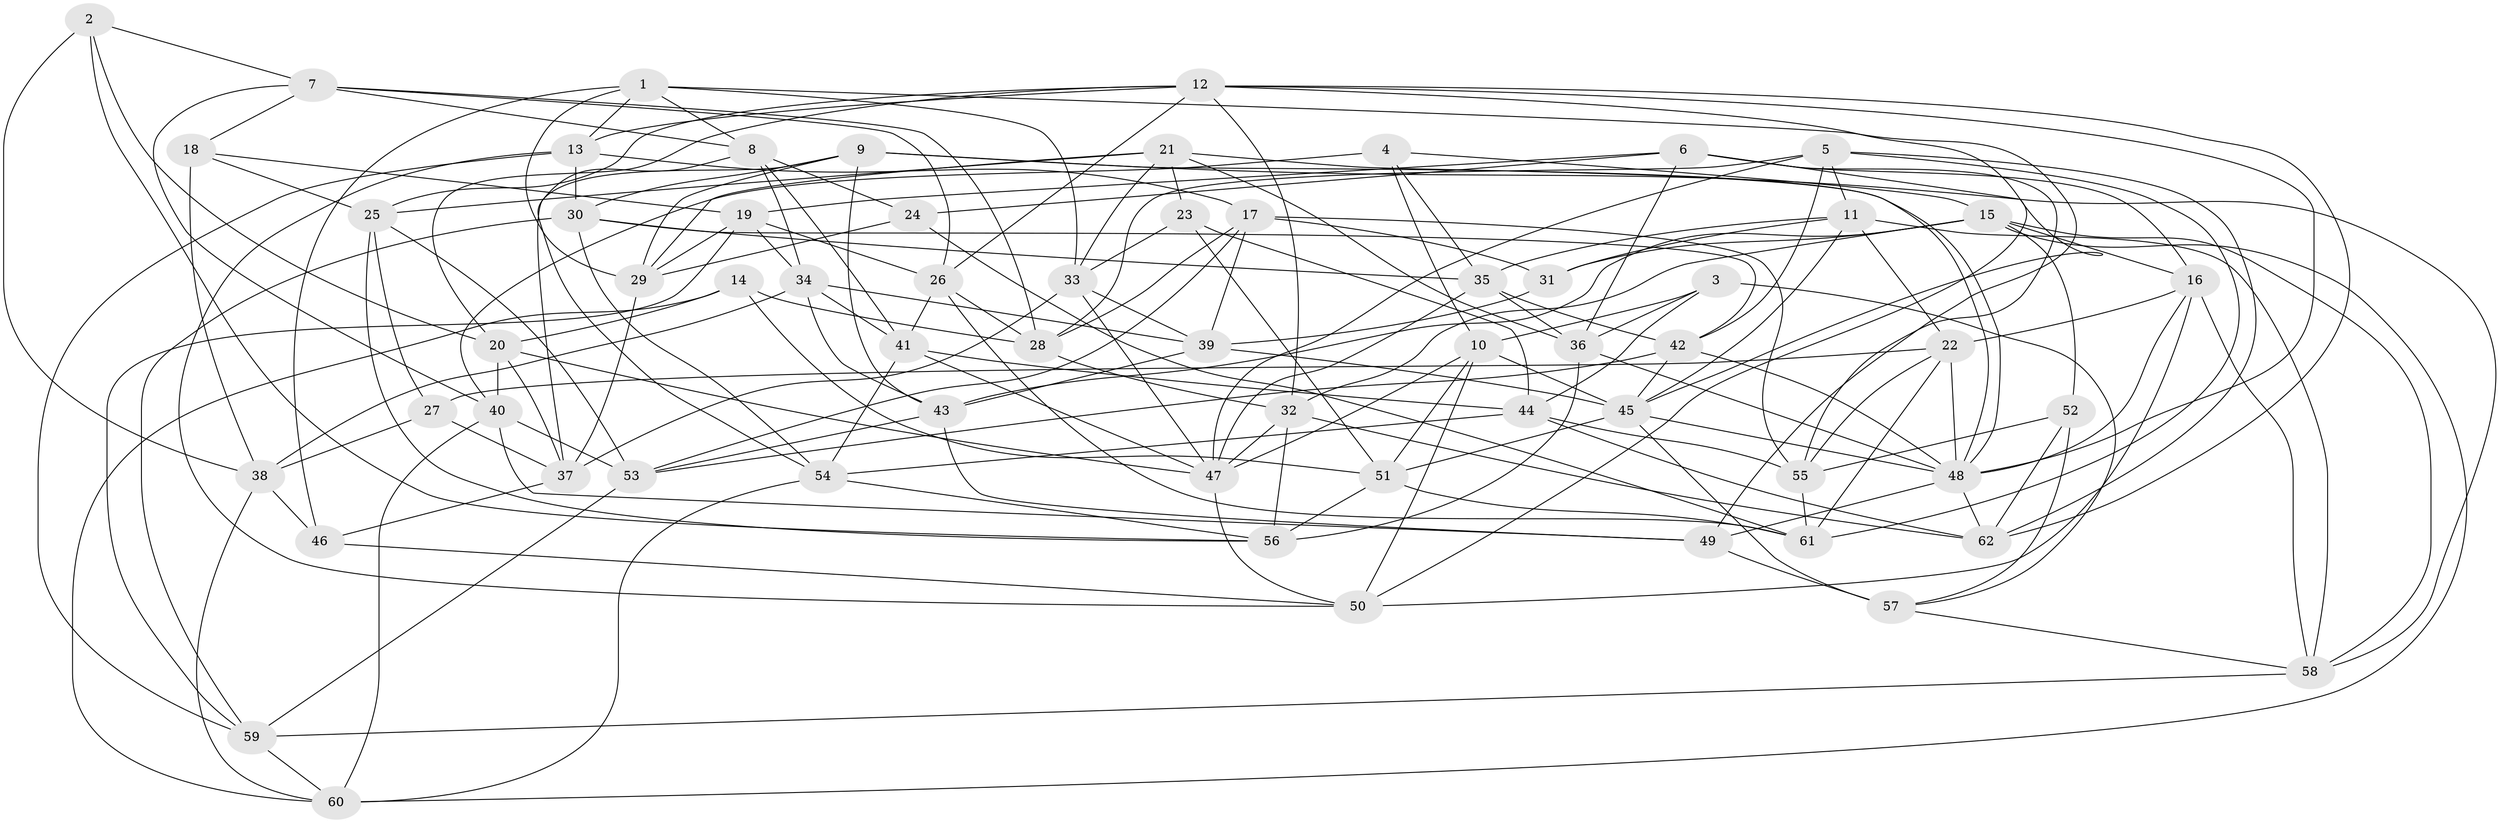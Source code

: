 // original degree distribution, {4: 1.0}
// Generated by graph-tools (version 1.1) at 2025/50/03/09/25 03:50:53]
// undirected, 62 vertices, 180 edges
graph export_dot {
graph [start="1"]
  node [color=gray90,style=filled];
  1;
  2;
  3;
  4;
  5;
  6;
  7;
  8;
  9;
  10;
  11;
  12;
  13;
  14;
  15;
  16;
  17;
  18;
  19;
  20;
  21;
  22;
  23;
  24;
  25;
  26;
  27;
  28;
  29;
  30;
  31;
  32;
  33;
  34;
  35;
  36;
  37;
  38;
  39;
  40;
  41;
  42;
  43;
  44;
  45;
  46;
  47;
  48;
  49;
  50;
  51;
  52;
  53;
  54;
  55;
  56;
  57;
  58;
  59;
  60;
  61;
  62;
  1 -- 8 [weight=1.0];
  1 -- 13 [weight=1.0];
  1 -- 29 [weight=1.0];
  1 -- 33 [weight=1.0];
  1 -- 46 [weight=1.0];
  1 -- 49 [weight=1.0];
  2 -- 7 [weight=1.0];
  2 -- 20 [weight=1.0];
  2 -- 38 [weight=1.0];
  2 -- 56 [weight=1.0];
  3 -- 10 [weight=1.0];
  3 -- 36 [weight=1.0];
  3 -- 44 [weight=1.0];
  3 -- 57 [weight=1.0];
  4 -- 10 [weight=1.0];
  4 -- 15 [weight=1.0];
  4 -- 35 [weight=1.0];
  4 -- 40 [weight=1.0];
  5 -- 11 [weight=1.0];
  5 -- 28 [weight=1.0];
  5 -- 42 [weight=1.0];
  5 -- 47 [weight=1.0];
  5 -- 61 [weight=1.0];
  5 -- 62 [weight=1.0];
  6 -- 16 [weight=1.0];
  6 -- 19 [weight=1.0];
  6 -- 24 [weight=1.0];
  6 -- 36 [weight=1.0];
  6 -- 50 [weight=1.0];
  6 -- 55 [weight=1.0];
  7 -- 8 [weight=1.0];
  7 -- 18 [weight=1.0];
  7 -- 26 [weight=1.0];
  7 -- 28 [weight=1.0];
  7 -- 40 [weight=1.0];
  8 -- 24 [weight=1.0];
  8 -- 34 [weight=1.0];
  8 -- 41 [weight=1.0];
  8 -- 54 [weight=1.0];
  9 -- 29 [weight=1.0];
  9 -- 30 [weight=1.0];
  9 -- 37 [weight=1.0];
  9 -- 43 [weight=1.0];
  9 -- 48 [weight=1.0];
  9 -- 58 [weight=1.0];
  10 -- 45 [weight=1.0];
  10 -- 47 [weight=1.0];
  10 -- 50 [weight=1.0];
  10 -- 51 [weight=1.0];
  11 -- 22 [weight=1.0];
  11 -- 31 [weight=1.0];
  11 -- 35 [weight=1.0];
  11 -- 45 [weight=1.0];
  11 -- 58 [weight=1.0];
  12 -- 13 [weight=1.0];
  12 -- 20 [weight=1.0];
  12 -- 25 [weight=1.0];
  12 -- 26 [weight=1.0];
  12 -- 32 [weight=1.0];
  12 -- 45 [weight=1.0];
  12 -- 48 [weight=1.0];
  12 -- 62 [weight=1.0];
  13 -- 17 [weight=1.0];
  13 -- 30 [weight=1.0];
  13 -- 50 [weight=1.0];
  13 -- 59 [weight=1.0];
  14 -- 20 [weight=1.0];
  14 -- 28 [weight=1.0];
  14 -- 51 [weight=1.0];
  14 -- 60 [weight=1.0];
  15 -- 16 [weight=1.0];
  15 -- 31 [weight=1.0];
  15 -- 32 [weight=1.0];
  15 -- 43 [weight=1.0];
  15 -- 52 [weight=1.0];
  15 -- 58 [weight=1.0];
  15 -- 60 [weight=1.0];
  16 -- 22 [weight=1.0];
  16 -- 48 [weight=1.0];
  16 -- 50 [weight=1.0];
  16 -- 58 [weight=1.0];
  17 -- 28 [weight=1.0];
  17 -- 31 [weight=1.0];
  17 -- 39 [weight=1.0];
  17 -- 53 [weight=1.0];
  17 -- 55 [weight=1.0];
  18 -- 19 [weight=1.0];
  18 -- 25 [weight=1.0];
  18 -- 38 [weight=1.0];
  19 -- 26 [weight=1.0];
  19 -- 29 [weight=1.0];
  19 -- 34 [weight=1.0];
  19 -- 59 [weight=1.0];
  20 -- 37 [weight=1.0];
  20 -- 40 [weight=1.0];
  20 -- 47 [weight=1.0];
  21 -- 23 [weight=1.0];
  21 -- 25 [weight=1.0];
  21 -- 29 [weight=1.0];
  21 -- 33 [weight=1.0];
  21 -- 36 [weight=1.0];
  21 -- 48 [weight=1.0];
  22 -- 27 [weight=1.0];
  22 -- 48 [weight=1.0];
  22 -- 55 [weight=1.0];
  22 -- 61 [weight=1.0];
  23 -- 33 [weight=1.0];
  23 -- 44 [weight=1.0];
  23 -- 51 [weight=1.0];
  24 -- 29 [weight=1.0];
  24 -- 61 [weight=1.0];
  25 -- 27 [weight=1.0];
  25 -- 53 [weight=1.0];
  25 -- 56 [weight=1.0];
  26 -- 28 [weight=1.0];
  26 -- 41 [weight=1.0];
  26 -- 61 [weight=1.0];
  27 -- 37 [weight=1.0];
  27 -- 38 [weight=1.0];
  28 -- 32 [weight=1.0];
  29 -- 37 [weight=1.0];
  30 -- 35 [weight=1.0];
  30 -- 42 [weight=1.0];
  30 -- 54 [weight=1.0];
  30 -- 59 [weight=1.0];
  31 -- 39 [weight=1.0];
  32 -- 47 [weight=1.0];
  32 -- 56 [weight=1.0];
  32 -- 62 [weight=1.0];
  33 -- 37 [weight=1.0];
  33 -- 39 [weight=1.0];
  33 -- 47 [weight=1.0];
  34 -- 38 [weight=1.0];
  34 -- 39 [weight=1.0];
  34 -- 41 [weight=1.0];
  34 -- 43 [weight=1.0];
  35 -- 36 [weight=1.0];
  35 -- 42 [weight=1.0];
  35 -- 47 [weight=1.0];
  36 -- 48 [weight=1.0];
  36 -- 56 [weight=1.0];
  37 -- 46 [weight=1.0];
  38 -- 46 [weight=1.0];
  38 -- 60 [weight=1.0];
  39 -- 43 [weight=1.0];
  39 -- 45 [weight=1.0];
  40 -- 49 [weight=1.0];
  40 -- 53 [weight=1.0];
  40 -- 60 [weight=1.0];
  41 -- 44 [weight=1.0];
  41 -- 47 [weight=1.0];
  41 -- 54 [weight=1.0];
  42 -- 45 [weight=1.0];
  42 -- 48 [weight=1.0];
  42 -- 53 [weight=1.0];
  43 -- 49 [weight=1.0];
  43 -- 53 [weight=1.0];
  44 -- 54 [weight=1.0];
  44 -- 55 [weight=1.0];
  44 -- 62 [weight=1.0];
  45 -- 48 [weight=1.0];
  45 -- 51 [weight=1.0];
  45 -- 57 [weight=1.0];
  46 -- 50 [weight=1.0];
  47 -- 50 [weight=1.0];
  48 -- 49 [weight=1.0];
  48 -- 62 [weight=1.0];
  49 -- 57 [weight=2.0];
  51 -- 56 [weight=1.0];
  51 -- 61 [weight=1.0];
  52 -- 55 [weight=1.0];
  52 -- 57 [weight=1.0];
  52 -- 62 [weight=1.0];
  53 -- 59 [weight=1.0];
  54 -- 56 [weight=1.0];
  54 -- 60 [weight=1.0];
  55 -- 61 [weight=1.0];
  57 -- 58 [weight=1.0];
  58 -- 59 [weight=1.0];
  59 -- 60 [weight=1.0];
}
